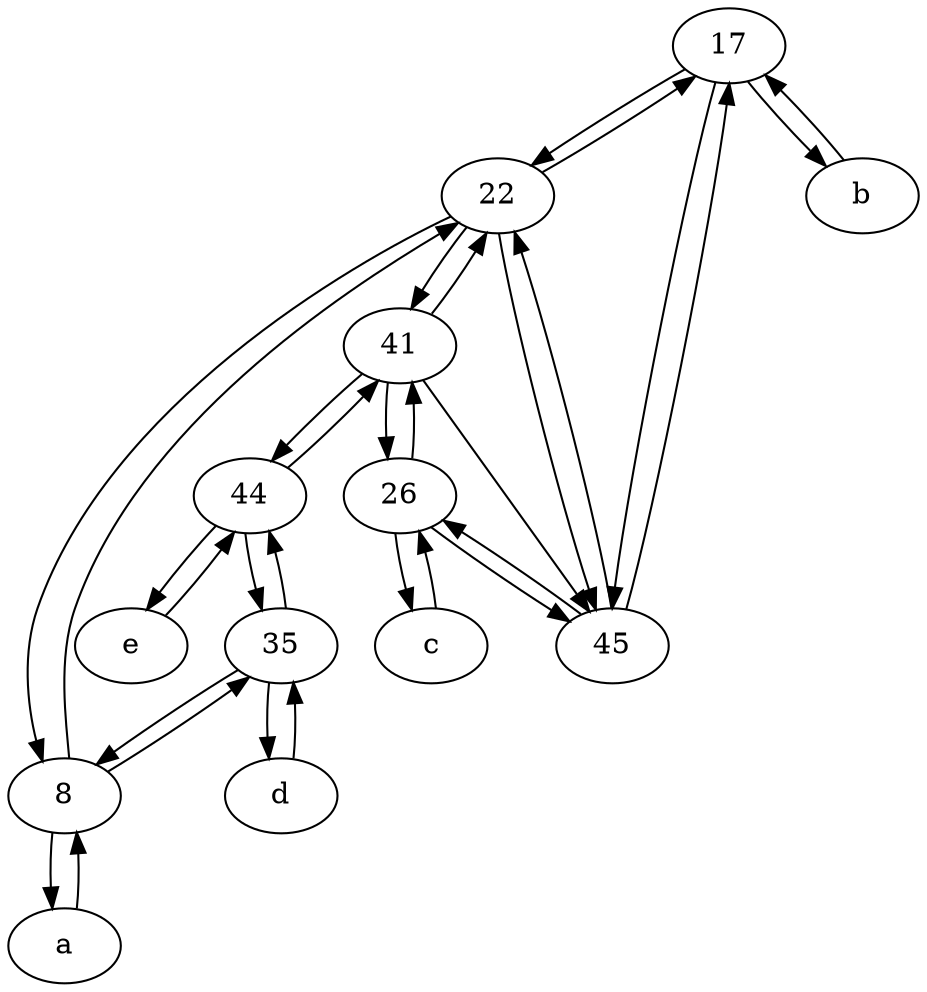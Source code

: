 digraph  {
	17;
	35;
	22;
	c [pos="20,10!"];
	44;
	45;
	8;
	e [pos="30,50!"];
	26;
	a [pos="40,10!"];
	b [pos="50,20!"];
	d [pos="20,30!"];
	41;
	22 -> 8;
	17 -> b;
	26 -> c;
	44 -> e;
	22 -> 17;
	8 -> a;
	45 -> 17;
	a -> 8;
	35 -> 8;
	d -> 35;
	45 -> 22;
	44 -> 41;
	8 -> 35;
	22 -> 41;
	41 -> 22;
	26 -> 45;
	26 -> 41;
	41 -> 45;
	35 -> 44;
	41 -> 44;
	22 -> 45;
	17 -> 22;
	b -> 17;
	35 -> d;
	41 -> 26;
	c -> 26;
	45 -> 26;
	17 -> 45;
	e -> 44;
	8 -> 22;
	44 -> 35;

	}